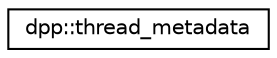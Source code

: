 digraph "Graphical Class Hierarchy"
{
 // INTERACTIVE_SVG=YES
  edge [fontname="Helvetica",fontsize="10",labelfontname="Helvetica",labelfontsize="10"];
  node [fontname="Helvetica",fontsize="10",shape=record];
  rankdir="LR";
  Node1 [label="dpp::thread_metadata",height=0.2,width=0.4,color="black", fillcolor="white", style="filled",URL="$structdpp_1_1thread__metadata.html",tooltip="metadata for threads "];
}

